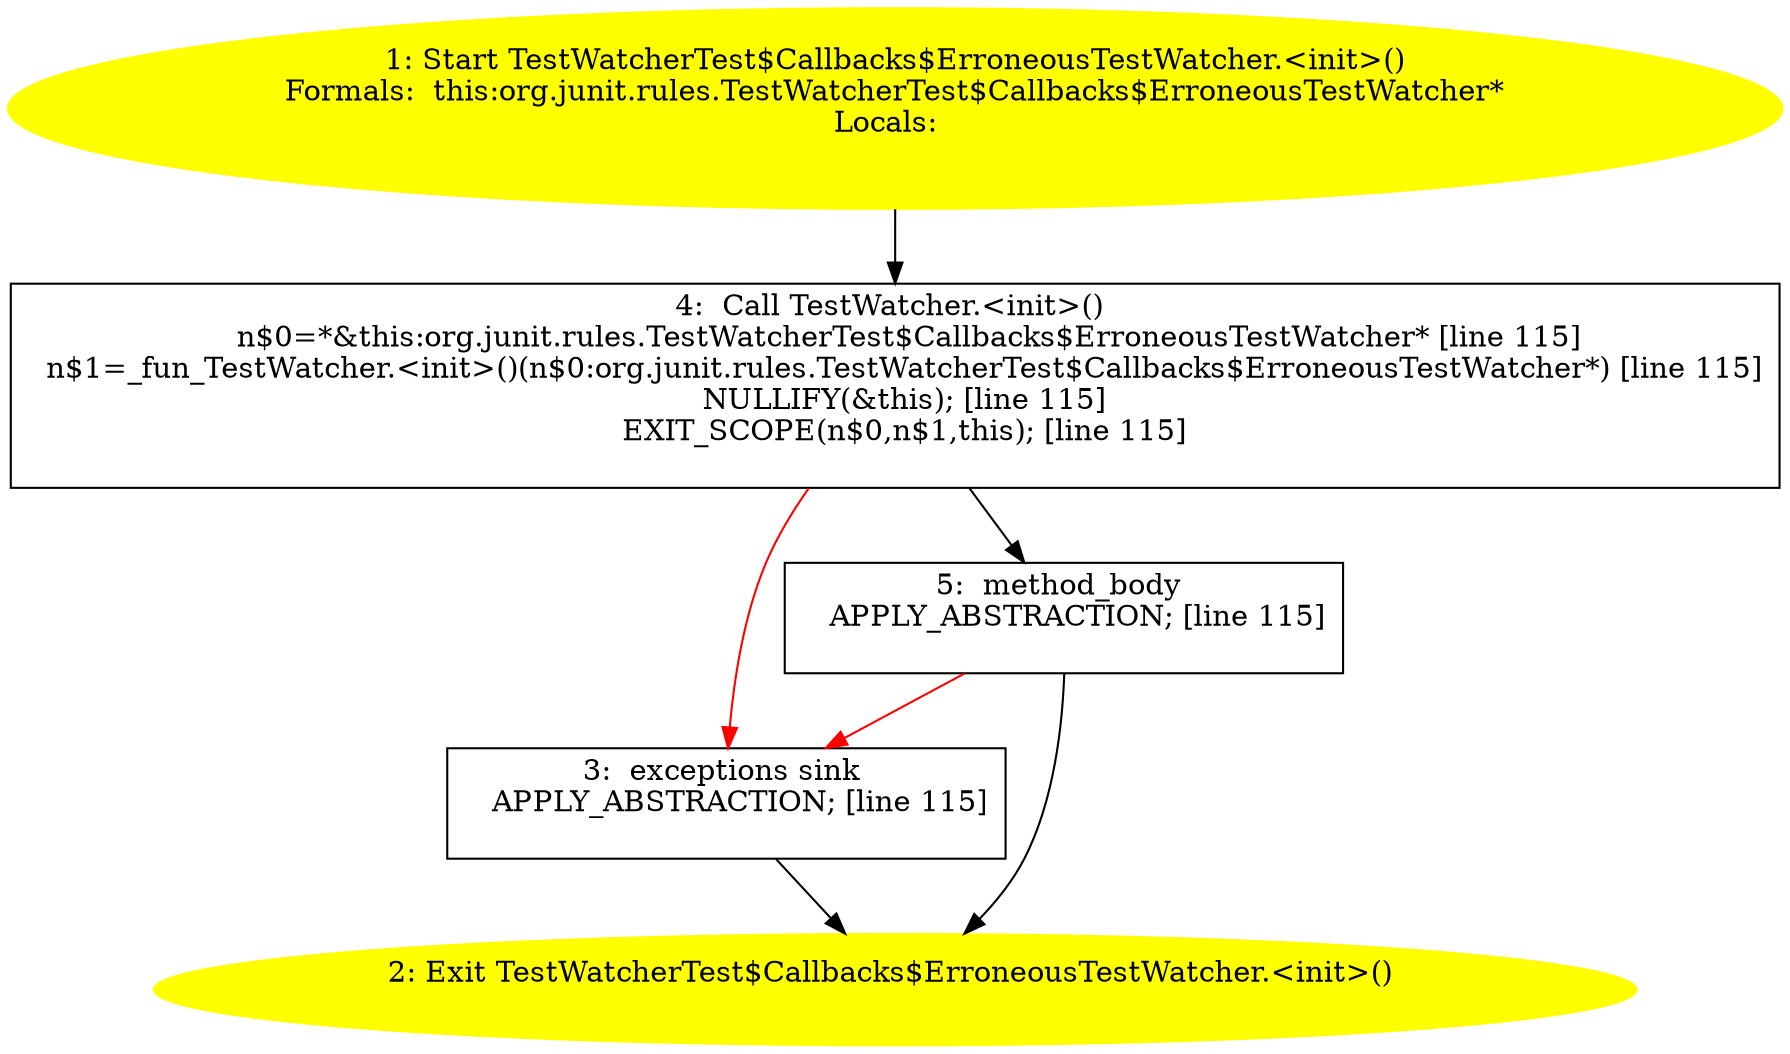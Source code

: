 /* @generated */
digraph cfg {
"org.junit.rules.TestWatcherTest$Callbacks$ErroneousTestWatcher.<init>().814e8c6e0c2a6c8a90b05490e56ea855_1" [label="1: Start TestWatcherTest$Callbacks$ErroneousTestWatcher.<init>()\nFormals:  this:org.junit.rules.TestWatcherTest$Callbacks$ErroneousTestWatcher*\nLocals:  \n  " color=yellow style=filled]
	

	 "org.junit.rules.TestWatcherTest$Callbacks$ErroneousTestWatcher.<init>().814e8c6e0c2a6c8a90b05490e56ea855_1" -> "org.junit.rules.TestWatcherTest$Callbacks$ErroneousTestWatcher.<init>().814e8c6e0c2a6c8a90b05490e56ea855_4" ;
"org.junit.rules.TestWatcherTest$Callbacks$ErroneousTestWatcher.<init>().814e8c6e0c2a6c8a90b05490e56ea855_2" [label="2: Exit TestWatcherTest$Callbacks$ErroneousTestWatcher.<init>() \n  " color=yellow style=filled]
	

"org.junit.rules.TestWatcherTest$Callbacks$ErroneousTestWatcher.<init>().814e8c6e0c2a6c8a90b05490e56ea855_3" [label="3:  exceptions sink \n   APPLY_ABSTRACTION; [line 115]\n " shape="box"]
	

	 "org.junit.rules.TestWatcherTest$Callbacks$ErroneousTestWatcher.<init>().814e8c6e0c2a6c8a90b05490e56ea855_3" -> "org.junit.rules.TestWatcherTest$Callbacks$ErroneousTestWatcher.<init>().814e8c6e0c2a6c8a90b05490e56ea855_2" ;
"org.junit.rules.TestWatcherTest$Callbacks$ErroneousTestWatcher.<init>().814e8c6e0c2a6c8a90b05490e56ea855_4" [label="4:  Call TestWatcher.<init>() \n   n$0=*&this:org.junit.rules.TestWatcherTest$Callbacks$ErroneousTestWatcher* [line 115]\n  n$1=_fun_TestWatcher.<init>()(n$0:org.junit.rules.TestWatcherTest$Callbacks$ErroneousTestWatcher*) [line 115]\n  NULLIFY(&this); [line 115]\n  EXIT_SCOPE(n$0,n$1,this); [line 115]\n " shape="box"]
	

	 "org.junit.rules.TestWatcherTest$Callbacks$ErroneousTestWatcher.<init>().814e8c6e0c2a6c8a90b05490e56ea855_4" -> "org.junit.rules.TestWatcherTest$Callbacks$ErroneousTestWatcher.<init>().814e8c6e0c2a6c8a90b05490e56ea855_5" ;
	 "org.junit.rules.TestWatcherTest$Callbacks$ErroneousTestWatcher.<init>().814e8c6e0c2a6c8a90b05490e56ea855_4" -> "org.junit.rules.TestWatcherTest$Callbacks$ErroneousTestWatcher.<init>().814e8c6e0c2a6c8a90b05490e56ea855_3" [color="red" ];
"org.junit.rules.TestWatcherTest$Callbacks$ErroneousTestWatcher.<init>().814e8c6e0c2a6c8a90b05490e56ea855_5" [label="5:  method_body \n   APPLY_ABSTRACTION; [line 115]\n " shape="box"]
	

	 "org.junit.rules.TestWatcherTest$Callbacks$ErroneousTestWatcher.<init>().814e8c6e0c2a6c8a90b05490e56ea855_5" -> "org.junit.rules.TestWatcherTest$Callbacks$ErroneousTestWatcher.<init>().814e8c6e0c2a6c8a90b05490e56ea855_2" ;
	 "org.junit.rules.TestWatcherTest$Callbacks$ErroneousTestWatcher.<init>().814e8c6e0c2a6c8a90b05490e56ea855_5" -> "org.junit.rules.TestWatcherTest$Callbacks$ErroneousTestWatcher.<init>().814e8c6e0c2a6c8a90b05490e56ea855_3" [color="red" ];
}
